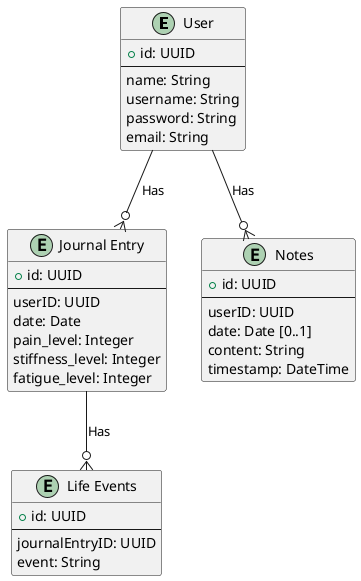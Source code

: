 @startuml

entity "User" as user {
  +id: UUID
  --
  name: String
  username: String
  password: String
  email: String
}

entity "Journal Entry" as journal_entry {
  +id: UUID
  --
  userID: UUID
  date: Date
  pain_level: Integer
  stiffness_level: Integer
  fatigue_level: Integer
}

entity "Notes" as notes {
  +id: UUID
  --
  userID: UUID
  date: Date [0..1]
  content: String
  timestamp: DateTime
}

entity "Life Events" as life_events {
  +id: UUID
  --
  journalEntryID: UUID
  event: String
}

user --o{ journal_entry : Has
user --o{ notes : Has
journal_entry --o{ life_events : Has

@enduml